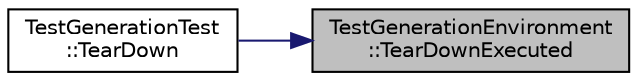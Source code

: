 digraph "TestGenerationEnvironment::TearDownExecuted"
{
 // LATEX_PDF_SIZE
  bgcolor="transparent";
  edge [fontname="Helvetica",fontsize="10",labelfontname="Helvetica",labelfontsize="10"];
  node [fontname="Helvetica",fontsize="10",shape=record];
  rankdir="RL";
  Node1 [label="TestGenerationEnvironment\l::TearDownExecuted",height=0.2,width=0.4,color="black", fillcolor="grey75", style="filled", fontcolor="black",tooltip=" "];
  Node1 -> Node2 [dir="back",color="midnightblue",fontsize="10",style="solid",fontname="Helvetica"];
  Node2 [label="TestGenerationTest\l::TearDown",height=0.2,width=0.4,color="black",URL="$classTestGenerationTest.html#a7e6a732f786fe5b2d989c11c51eb9fe1",tooltip=" "];
}
